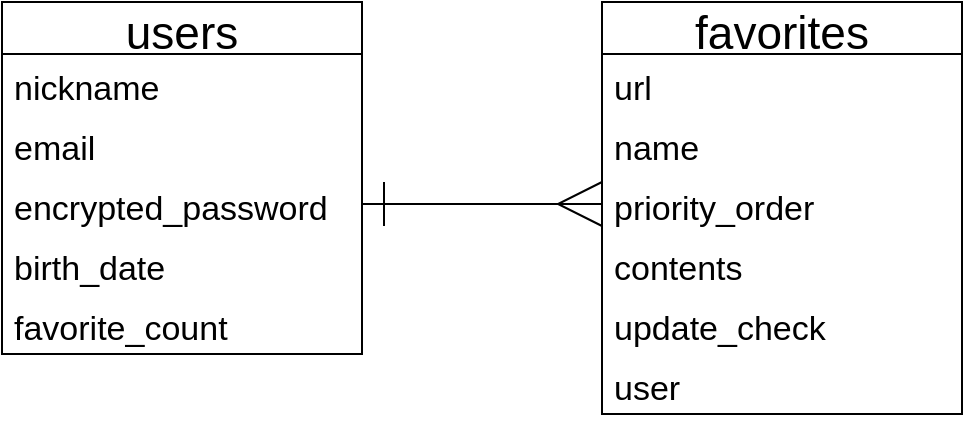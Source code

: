 <mxfile>
    <diagram id="1o0WAQGlnW_kvZjZdCPz" name="ページ1">
        <mxGraphModel dx="616" dy="539" grid="0" gridSize="10" guides="1" tooltips="1" connect="1" arrows="1" fold="1" page="1" pageScale="1" pageWidth="827" pageHeight="1169" background="none" math="0" shadow="0">
            <root>
                <mxCell id="0"/>
                <mxCell id="1" parent="0"/>
                <mxCell id="15" value="users" style="swimlane;fontStyle=0;childLayout=stackLayout;horizontal=1;startSize=26;horizontalStack=0;resizeParent=1;resizeParentMax=0;resizeLast=0;collapsible=1;marginBottom=0;align=center;fontSize=23;verticalAlign=middle;rounded=0;movable=0;resizable=0;rotatable=0;deletable=0;editable=0;connectable=0;" parent="1" vertex="1">
                    <mxGeometry x="120" y="120" width="180" height="176" as="geometry">
                        <mxRectangle x="120" y="120" width="100" height="40" as="alternateBounds"/>
                    </mxGeometry>
                </mxCell>
                <mxCell id="16" value="nickname" style="text;strokeColor=none;fillColor=none;spacingLeft=4;spacingRight=4;overflow=hidden;rotatable=0;points=[[0,0.5],[1,0.5]];portConstraint=eastwest;fontSize=17;rounded=0;" parent="15" vertex="1">
                    <mxGeometry y="26" width="180" height="30" as="geometry"/>
                </mxCell>
                <mxCell id="17" value="email" style="text;strokeColor=none;fillColor=none;spacingLeft=4;spacingRight=4;overflow=hidden;rotatable=0;points=[[0,0.5],[1,0.5]];portConstraint=eastwest;fontSize=17;rounded=0;" parent="15" vertex="1">
                    <mxGeometry y="56" width="180" height="30" as="geometry"/>
                </mxCell>
                <mxCell id="19" value="encrypted_password" style="text;strokeColor=none;fillColor=none;spacingLeft=4;spacingRight=4;overflow=hidden;rotatable=0;points=[[0,0.5],[1,0.5]];portConstraint=eastwest;fontSize=17;rounded=0;" parent="15" vertex="1">
                    <mxGeometry y="86" width="180" height="30" as="geometry"/>
                </mxCell>
                <mxCell id="21" value="birth_date" style="text;strokeColor=none;fillColor=none;spacingLeft=4;spacingRight=4;overflow=hidden;rotatable=0;points=[[0,0.5],[1,0.5]];portConstraint=eastwest;fontSize=17;rounded=0;" parent="15" vertex="1">
                    <mxGeometry y="116" width="180" height="30" as="geometry"/>
                </mxCell>
                <mxCell id="22" value="favorite_count" style="text;strokeColor=none;fillColor=none;spacingLeft=4;spacingRight=4;overflow=hidden;rotatable=0;points=[[0,0.5],[1,0.5]];portConstraint=eastwest;fontSize=17;rounded=0;" parent="15" vertex="1">
                    <mxGeometry y="146" width="180" height="30" as="geometry"/>
                </mxCell>
                <mxCell id="23" value="favorites" style="swimlane;fontStyle=0;childLayout=stackLayout;horizontal=1;startSize=26;horizontalStack=0;resizeParent=1;resizeParentMax=0;resizeLast=0;collapsible=1;marginBottom=0;align=center;fontSize=23;rounded=0;swimlaneLine=1;movable=0;resizable=0;rotatable=0;deletable=0;editable=0;connectable=0;" parent="1" vertex="1">
                    <mxGeometry x="420" y="120" width="180" height="206" as="geometry">
                        <mxRectangle x="420" y="120" width="100" height="40" as="alternateBounds"/>
                    </mxGeometry>
                </mxCell>
                <mxCell id="24" value="url" style="text;strokeColor=none;fillColor=none;spacingLeft=4;spacingRight=4;overflow=hidden;rotatable=0;points=[[0,0.5],[1,0.5]];portConstraint=eastwest;fontSize=17;rounded=0;" parent="23" vertex="1">
                    <mxGeometry y="26" width="180" height="30" as="geometry"/>
                </mxCell>
                <mxCell id="25" value="name" style="text;strokeColor=none;fillColor=none;spacingLeft=4;spacingRight=4;overflow=hidden;rotatable=0;points=[[0,0.5],[1,0.5]];portConstraint=eastwest;fontSize=17;rounded=0;" parent="23" vertex="1">
                    <mxGeometry y="56" width="180" height="30" as="geometry"/>
                </mxCell>
                <mxCell id="26" value="priority_order" style="text;strokeColor=none;fillColor=none;spacingLeft=4;spacingRight=4;overflow=hidden;rotatable=0;points=[[0,0.5],[1,0.5]];portConstraint=eastwest;fontSize=17;rounded=0;" parent="23" vertex="1">
                    <mxGeometry y="86" width="180" height="30" as="geometry"/>
                </mxCell>
                <mxCell id="27" value="contents" style="text;strokeColor=none;fillColor=none;spacingLeft=4;spacingRight=4;overflow=hidden;rotatable=0;points=[[0,0.5],[1,0.5]];portConstraint=eastwest;fontSize=17;rounded=0;" parent="23" vertex="1">
                    <mxGeometry y="116" width="180" height="30" as="geometry"/>
                </mxCell>
                <mxCell id="28" value="update_check" style="text;strokeColor=none;fillColor=none;spacingLeft=4;spacingRight=4;overflow=hidden;rotatable=0;points=[[0,0.5],[1,0.5]];portConstraint=eastwest;fontSize=17;rounded=0;" parent="23" vertex="1">
                    <mxGeometry y="146" width="180" height="30" as="geometry"/>
                </mxCell>
                <mxCell id="31" value="user" style="text;strokeColor=none;fillColor=none;spacingLeft=4;spacingRight=4;overflow=hidden;rotatable=0;points=[[0,0.5],[1,0.5]];portConstraint=eastwest;fontSize=17;rounded=0;" parent="23" vertex="1">
                    <mxGeometry y="176" width="180" height="30" as="geometry"/>
                </mxCell>
                <mxCell id="30" style="edgeStyle=none;html=1;exitX=1;exitY=0.5;exitDx=0;exitDy=0;entryX=0;entryY=0.5;entryDx=0;entryDy=0;fontSize=23;endArrow=ERmany;endFill=0;startSize=20;strokeWidth=1;jumpSize=6;sourcePerimeterSpacing=0;endSize=20;startArrow=ERone;startFill=0;rounded=0;" parent="1" source="19" target="26" edge="1">
                    <mxGeometry relative="1" as="geometry"/>
                </mxCell>
            </root>
        </mxGraphModel>
    </diagram>
</mxfile>